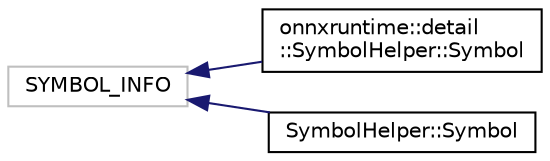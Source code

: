 digraph "Graphical Class Hierarchy"
{
  edge [fontname="Helvetica",fontsize="10",labelfontname="Helvetica",labelfontsize="10"];
  node [fontname="Helvetica",fontsize="10",shape=record];
  rankdir="LR";
  Node44 [label="SYMBOL_INFO",height=0.2,width=0.4,color="grey75", fillcolor="white", style="filled"];
  Node44 -> Node0 [dir="back",color="midnightblue",fontsize="10",style="solid",fontname="Helvetica"];
  Node0 [label="onnxruntime::detail\l::SymbolHelper::Symbol",height=0.2,width=0.4,color="black", fillcolor="white", style="filled",URL="$structonnxruntime_1_1detail_1_1SymbolHelper_1_1Symbol.html"];
  Node44 -> Node46 [dir="back",color="midnightblue",fontsize="10",style="solid",fontname="Helvetica"];
  Node46 [label="SymbolHelper::Symbol",height=0.2,width=0.4,color="black", fillcolor="white", style="filled",URL="$structSymbolHelper_1_1Symbol.html"];
}

